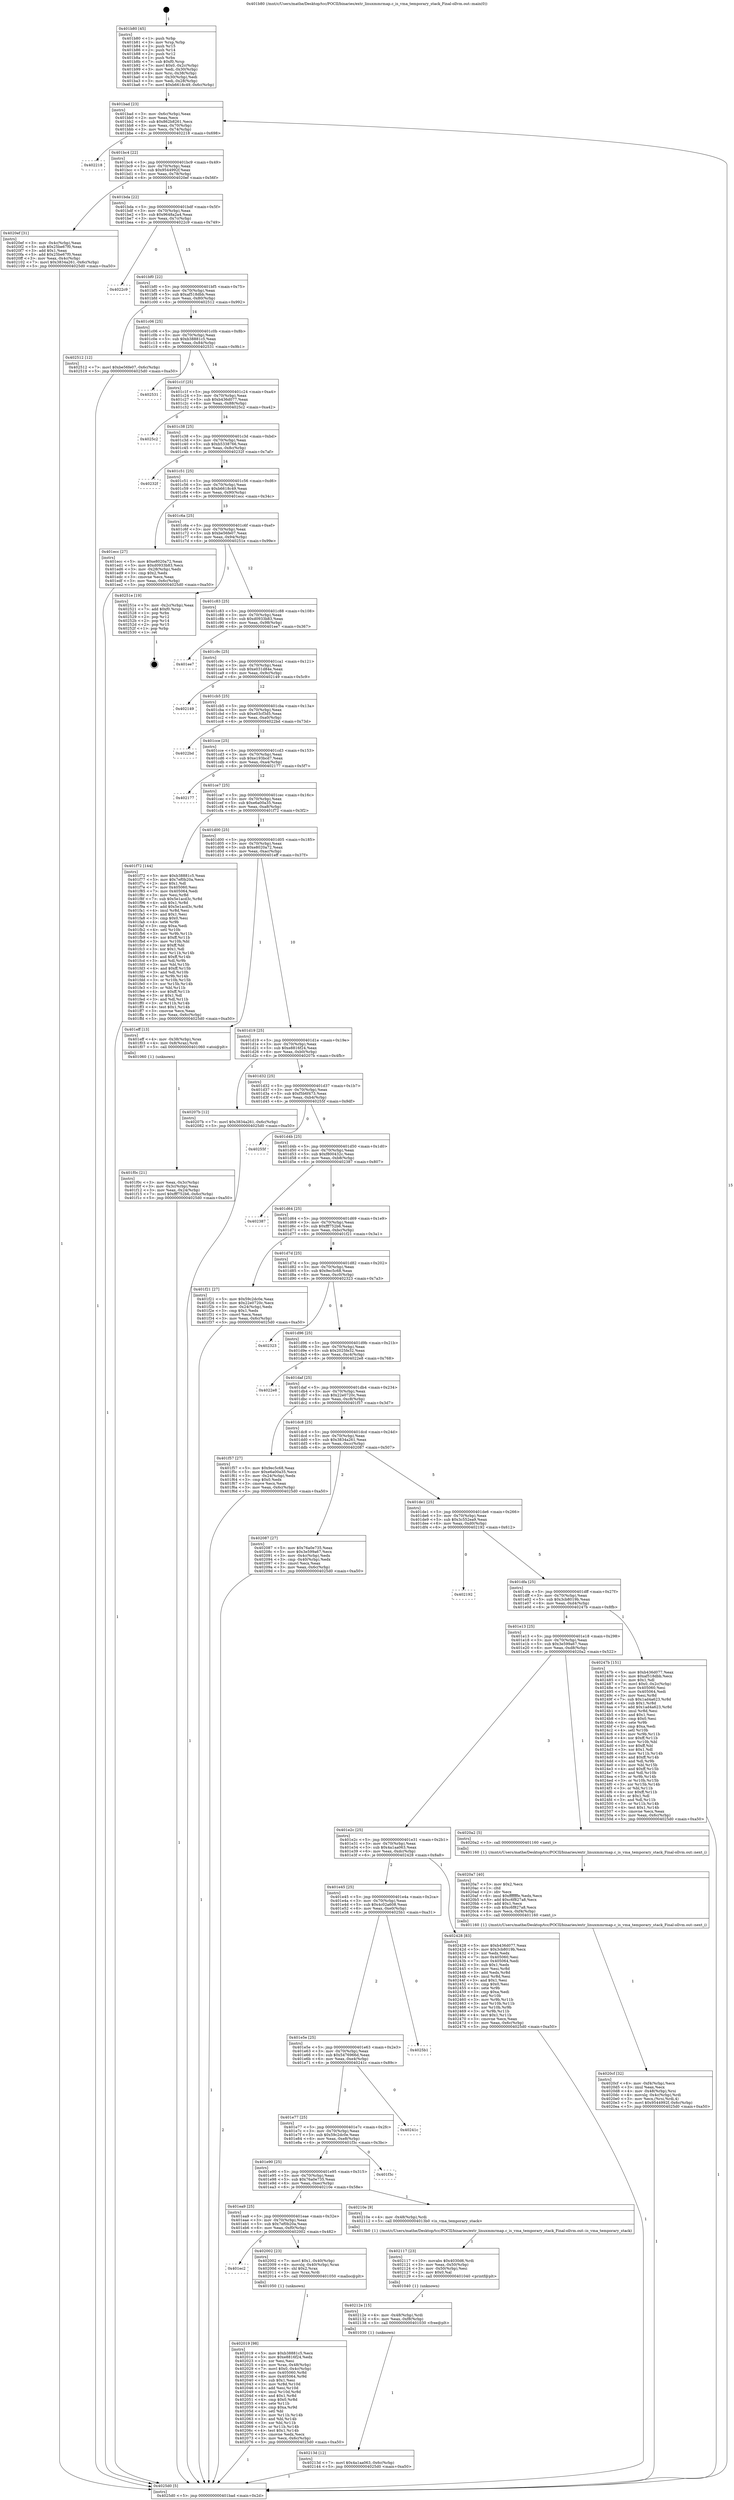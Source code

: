 digraph "0x401b80" {
  label = "0x401b80 (/mnt/c/Users/mathe/Desktop/tcc/POCII/binaries/extr_linuxmmrmap.c_is_vma_temporary_stack_Final-ollvm.out::main(0))"
  labelloc = "t"
  node[shape=record]

  Entry [label="",width=0.3,height=0.3,shape=circle,fillcolor=black,style=filled]
  "0x401bad" [label="{
     0x401bad [23]\l
     | [instrs]\l
     &nbsp;&nbsp;0x401bad \<+3\>: mov -0x6c(%rbp),%eax\l
     &nbsp;&nbsp;0x401bb0 \<+2\>: mov %eax,%ecx\l
     &nbsp;&nbsp;0x401bb2 \<+6\>: sub $0x862b8261,%ecx\l
     &nbsp;&nbsp;0x401bb8 \<+3\>: mov %eax,-0x70(%rbp)\l
     &nbsp;&nbsp;0x401bbb \<+3\>: mov %ecx,-0x74(%rbp)\l
     &nbsp;&nbsp;0x401bbe \<+6\>: je 0000000000402218 \<main+0x698\>\l
  }"]
  "0x402218" [label="{
     0x402218\l
  }", style=dashed]
  "0x401bc4" [label="{
     0x401bc4 [22]\l
     | [instrs]\l
     &nbsp;&nbsp;0x401bc4 \<+5\>: jmp 0000000000401bc9 \<main+0x49\>\l
     &nbsp;&nbsp;0x401bc9 \<+3\>: mov -0x70(%rbp),%eax\l
     &nbsp;&nbsp;0x401bcc \<+5\>: sub $0x9544992f,%eax\l
     &nbsp;&nbsp;0x401bd1 \<+3\>: mov %eax,-0x78(%rbp)\l
     &nbsp;&nbsp;0x401bd4 \<+6\>: je 00000000004020ef \<main+0x56f\>\l
  }"]
  Exit [label="",width=0.3,height=0.3,shape=circle,fillcolor=black,style=filled,peripheries=2]
  "0x4020ef" [label="{
     0x4020ef [31]\l
     | [instrs]\l
     &nbsp;&nbsp;0x4020ef \<+3\>: mov -0x4c(%rbp),%eax\l
     &nbsp;&nbsp;0x4020f2 \<+5\>: sub $0x25be67f0,%eax\l
     &nbsp;&nbsp;0x4020f7 \<+3\>: add $0x1,%eax\l
     &nbsp;&nbsp;0x4020fa \<+5\>: add $0x25be67f0,%eax\l
     &nbsp;&nbsp;0x4020ff \<+3\>: mov %eax,-0x4c(%rbp)\l
     &nbsp;&nbsp;0x402102 \<+7\>: movl $0x3834a261,-0x6c(%rbp)\l
     &nbsp;&nbsp;0x402109 \<+5\>: jmp 00000000004025d0 \<main+0xa50\>\l
  }"]
  "0x401bda" [label="{
     0x401bda [22]\l
     | [instrs]\l
     &nbsp;&nbsp;0x401bda \<+5\>: jmp 0000000000401bdf \<main+0x5f\>\l
     &nbsp;&nbsp;0x401bdf \<+3\>: mov -0x70(%rbp),%eax\l
     &nbsp;&nbsp;0x401be2 \<+5\>: sub $0x9648a2a4,%eax\l
     &nbsp;&nbsp;0x401be7 \<+3\>: mov %eax,-0x7c(%rbp)\l
     &nbsp;&nbsp;0x401bea \<+6\>: je 00000000004022c9 \<main+0x749\>\l
  }"]
  "0x40213d" [label="{
     0x40213d [12]\l
     | [instrs]\l
     &nbsp;&nbsp;0x40213d \<+7\>: movl $0x4a1aa063,-0x6c(%rbp)\l
     &nbsp;&nbsp;0x402144 \<+5\>: jmp 00000000004025d0 \<main+0xa50\>\l
  }"]
  "0x4022c9" [label="{
     0x4022c9\l
  }", style=dashed]
  "0x401bf0" [label="{
     0x401bf0 [22]\l
     | [instrs]\l
     &nbsp;&nbsp;0x401bf0 \<+5\>: jmp 0000000000401bf5 \<main+0x75\>\l
     &nbsp;&nbsp;0x401bf5 \<+3\>: mov -0x70(%rbp),%eax\l
     &nbsp;&nbsp;0x401bf8 \<+5\>: sub $0xaf518dbb,%eax\l
     &nbsp;&nbsp;0x401bfd \<+3\>: mov %eax,-0x80(%rbp)\l
     &nbsp;&nbsp;0x401c00 \<+6\>: je 0000000000402512 \<main+0x992\>\l
  }"]
  "0x40212e" [label="{
     0x40212e [15]\l
     | [instrs]\l
     &nbsp;&nbsp;0x40212e \<+4\>: mov -0x48(%rbp),%rdi\l
     &nbsp;&nbsp;0x402132 \<+6\>: mov %eax,-0xf8(%rbp)\l
     &nbsp;&nbsp;0x402138 \<+5\>: call 0000000000401030 \<free@plt\>\l
     | [calls]\l
     &nbsp;&nbsp;0x401030 \{1\} (unknown)\l
  }"]
  "0x402512" [label="{
     0x402512 [12]\l
     | [instrs]\l
     &nbsp;&nbsp;0x402512 \<+7\>: movl $0xbe56fe07,-0x6c(%rbp)\l
     &nbsp;&nbsp;0x402519 \<+5\>: jmp 00000000004025d0 \<main+0xa50\>\l
  }"]
  "0x401c06" [label="{
     0x401c06 [25]\l
     | [instrs]\l
     &nbsp;&nbsp;0x401c06 \<+5\>: jmp 0000000000401c0b \<main+0x8b\>\l
     &nbsp;&nbsp;0x401c0b \<+3\>: mov -0x70(%rbp),%eax\l
     &nbsp;&nbsp;0x401c0e \<+5\>: sub $0xb38881c5,%eax\l
     &nbsp;&nbsp;0x401c13 \<+6\>: mov %eax,-0x84(%rbp)\l
     &nbsp;&nbsp;0x401c19 \<+6\>: je 0000000000402531 \<main+0x9b1\>\l
  }"]
  "0x402117" [label="{
     0x402117 [23]\l
     | [instrs]\l
     &nbsp;&nbsp;0x402117 \<+10\>: movabs $0x4030d6,%rdi\l
     &nbsp;&nbsp;0x402121 \<+3\>: mov %eax,-0x50(%rbp)\l
     &nbsp;&nbsp;0x402124 \<+3\>: mov -0x50(%rbp),%esi\l
     &nbsp;&nbsp;0x402127 \<+2\>: mov $0x0,%al\l
     &nbsp;&nbsp;0x402129 \<+5\>: call 0000000000401040 \<printf@plt\>\l
     | [calls]\l
     &nbsp;&nbsp;0x401040 \{1\} (unknown)\l
  }"]
  "0x402531" [label="{
     0x402531\l
  }", style=dashed]
  "0x401c1f" [label="{
     0x401c1f [25]\l
     | [instrs]\l
     &nbsp;&nbsp;0x401c1f \<+5\>: jmp 0000000000401c24 \<main+0xa4\>\l
     &nbsp;&nbsp;0x401c24 \<+3\>: mov -0x70(%rbp),%eax\l
     &nbsp;&nbsp;0x401c27 \<+5\>: sub $0xb436d077,%eax\l
     &nbsp;&nbsp;0x401c2c \<+6\>: mov %eax,-0x88(%rbp)\l
     &nbsp;&nbsp;0x401c32 \<+6\>: je 00000000004025c2 \<main+0xa42\>\l
  }"]
  "0x4020cf" [label="{
     0x4020cf [32]\l
     | [instrs]\l
     &nbsp;&nbsp;0x4020cf \<+6\>: mov -0xf4(%rbp),%ecx\l
     &nbsp;&nbsp;0x4020d5 \<+3\>: imul %eax,%ecx\l
     &nbsp;&nbsp;0x4020d8 \<+4\>: mov -0x48(%rbp),%rsi\l
     &nbsp;&nbsp;0x4020dc \<+4\>: movslq -0x4c(%rbp),%rdi\l
     &nbsp;&nbsp;0x4020e0 \<+3\>: mov %ecx,(%rsi,%rdi,4)\l
     &nbsp;&nbsp;0x4020e3 \<+7\>: movl $0x9544992f,-0x6c(%rbp)\l
     &nbsp;&nbsp;0x4020ea \<+5\>: jmp 00000000004025d0 \<main+0xa50\>\l
  }"]
  "0x4025c2" [label="{
     0x4025c2\l
  }", style=dashed]
  "0x401c38" [label="{
     0x401c38 [25]\l
     | [instrs]\l
     &nbsp;&nbsp;0x401c38 \<+5\>: jmp 0000000000401c3d \<main+0xbd\>\l
     &nbsp;&nbsp;0x401c3d \<+3\>: mov -0x70(%rbp),%eax\l
     &nbsp;&nbsp;0x401c40 \<+5\>: sub $0xb5338766,%eax\l
     &nbsp;&nbsp;0x401c45 \<+6\>: mov %eax,-0x8c(%rbp)\l
     &nbsp;&nbsp;0x401c4b \<+6\>: je 000000000040232f \<main+0x7af\>\l
  }"]
  "0x4020a7" [label="{
     0x4020a7 [40]\l
     | [instrs]\l
     &nbsp;&nbsp;0x4020a7 \<+5\>: mov $0x2,%ecx\l
     &nbsp;&nbsp;0x4020ac \<+1\>: cltd\l
     &nbsp;&nbsp;0x4020ad \<+2\>: idiv %ecx\l
     &nbsp;&nbsp;0x4020af \<+6\>: imul $0xfffffffe,%edx,%ecx\l
     &nbsp;&nbsp;0x4020b5 \<+6\>: add $0xc6f827a8,%ecx\l
     &nbsp;&nbsp;0x4020bb \<+3\>: add $0x1,%ecx\l
     &nbsp;&nbsp;0x4020be \<+6\>: sub $0xc6f827a8,%ecx\l
     &nbsp;&nbsp;0x4020c4 \<+6\>: mov %ecx,-0xf4(%rbp)\l
     &nbsp;&nbsp;0x4020ca \<+5\>: call 0000000000401160 \<next_i\>\l
     | [calls]\l
     &nbsp;&nbsp;0x401160 \{1\} (/mnt/c/Users/mathe/Desktop/tcc/POCII/binaries/extr_linuxmmrmap.c_is_vma_temporary_stack_Final-ollvm.out::next_i)\l
  }"]
  "0x40232f" [label="{
     0x40232f\l
  }", style=dashed]
  "0x401c51" [label="{
     0x401c51 [25]\l
     | [instrs]\l
     &nbsp;&nbsp;0x401c51 \<+5\>: jmp 0000000000401c56 \<main+0xd6\>\l
     &nbsp;&nbsp;0x401c56 \<+3\>: mov -0x70(%rbp),%eax\l
     &nbsp;&nbsp;0x401c59 \<+5\>: sub $0xb6618c49,%eax\l
     &nbsp;&nbsp;0x401c5e \<+6\>: mov %eax,-0x90(%rbp)\l
     &nbsp;&nbsp;0x401c64 \<+6\>: je 0000000000401ecc \<main+0x34c\>\l
  }"]
  "0x402019" [label="{
     0x402019 [98]\l
     | [instrs]\l
     &nbsp;&nbsp;0x402019 \<+5\>: mov $0xb38881c5,%ecx\l
     &nbsp;&nbsp;0x40201e \<+5\>: mov $0xe8816f24,%edx\l
     &nbsp;&nbsp;0x402023 \<+2\>: xor %esi,%esi\l
     &nbsp;&nbsp;0x402025 \<+4\>: mov %rax,-0x48(%rbp)\l
     &nbsp;&nbsp;0x402029 \<+7\>: movl $0x0,-0x4c(%rbp)\l
     &nbsp;&nbsp;0x402030 \<+8\>: mov 0x405060,%r8d\l
     &nbsp;&nbsp;0x402038 \<+8\>: mov 0x405064,%r9d\l
     &nbsp;&nbsp;0x402040 \<+3\>: sub $0x1,%esi\l
     &nbsp;&nbsp;0x402043 \<+3\>: mov %r8d,%r10d\l
     &nbsp;&nbsp;0x402046 \<+3\>: add %esi,%r10d\l
     &nbsp;&nbsp;0x402049 \<+4\>: imul %r10d,%r8d\l
     &nbsp;&nbsp;0x40204d \<+4\>: and $0x1,%r8d\l
     &nbsp;&nbsp;0x402051 \<+4\>: cmp $0x0,%r8d\l
     &nbsp;&nbsp;0x402055 \<+4\>: sete %r11b\l
     &nbsp;&nbsp;0x402059 \<+4\>: cmp $0xa,%r9d\l
     &nbsp;&nbsp;0x40205d \<+3\>: setl %bl\l
     &nbsp;&nbsp;0x402060 \<+3\>: mov %r11b,%r14b\l
     &nbsp;&nbsp;0x402063 \<+3\>: and %bl,%r14b\l
     &nbsp;&nbsp;0x402066 \<+3\>: xor %bl,%r11b\l
     &nbsp;&nbsp;0x402069 \<+3\>: or %r11b,%r14b\l
     &nbsp;&nbsp;0x40206c \<+4\>: test $0x1,%r14b\l
     &nbsp;&nbsp;0x402070 \<+3\>: cmovne %edx,%ecx\l
     &nbsp;&nbsp;0x402073 \<+3\>: mov %ecx,-0x6c(%rbp)\l
     &nbsp;&nbsp;0x402076 \<+5\>: jmp 00000000004025d0 \<main+0xa50\>\l
  }"]
  "0x401ecc" [label="{
     0x401ecc [27]\l
     | [instrs]\l
     &nbsp;&nbsp;0x401ecc \<+5\>: mov $0xe8020a72,%eax\l
     &nbsp;&nbsp;0x401ed1 \<+5\>: mov $0xd0933b83,%ecx\l
     &nbsp;&nbsp;0x401ed6 \<+3\>: mov -0x28(%rbp),%edx\l
     &nbsp;&nbsp;0x401ed9 \<+3\>: cmp $0x2,%edx\l
     &nbsp;&nbsp;0x401edc \<+3\>: cmovne %ecx,%eax\l
     &nbsp;&nbsp;0x401edf \<+3\>: mov %eax,-0x6c(%rbp)\l
     &nbsp;&nbsp;0x401ee2 \<+5\>: jmp 00000000004025d0 \<main+0xa50\>\l
  }"]
  "0x401c6a" [label="{
     0x401c6a [25]\l
     | [instrs]\l
     &nbsp;&nbsp;0x401c6a \<+5\>: jmp 0000000000401c6f \<main+0xef\>\l
     &nbsp;&nbsp;0x401c6f \<+3\>: mov -0x70(%rbp),%eax\l
     &nbsp;&nbsp;0x401c72 \<+5\>: sub $0xbe56fe07,%eax\l
     &nbsp;&nbsp;0x401c77 \<+6\>: mov %eax,-0x94(%rbp)\l
     &nbsp;&nbsp;0x401c7d \<+6\>: je 000000000040251e \<main+0x99e\>\l
  }"]
  "0x4025d0" [label="{
     0x4025d0 [5]\l
     | [instrs]\l
     &nbsp;&nbsp;0x4025d0 \<+5\>: jmp 0000000000401bad \<main+0x2d\>\l
  }"]
  "0x401b80" [label="{
     0x401b80 [45]\l
     | [instrs]\l
     &nbsp;&nbsp;0x401b80 \<+1\>: push %rbp\l
     &nbsp;&nbsp;0x401b81 \<+3\>: mov %rsp,%rbp\l
     &nbsp;&nbsp;0x401b84 \<+2\>: push %r15\l
     &nbsp;&nbsp;0x401b86 \<+2\>: push %r14\l
     &nbsp;&nbsp;0x401b88 \<+2\>: push %r12\l
     &nbsp;&nbsp;0x401b8a \<+1\>: push %rbx\l
     &nbsp;&nbsp;0x401b8b \<+7\>: sub $0xf0,%rsp\l
     &nbsp;&nbsp;0x401b92 \<+7\>: movl $0x0,-0x2c(%rbp)\l
     &nbsp;&nbsp;0x401b99 \<+3\>: mov %edi,-0x30(%rbp)\l
     &nbsp;&nbsp;0x401b9c \<+4\>: mov %rsi,-0x38(%rbp)\l
     &nbsp;&nbsp;0x401ba0 \<+3\>: mov -0x30(%rbp),%edi\l
     &nbsp;&nbsp;0x401ba3 \<+3\>: mov %edi,-0x28(%rbp)\l
     &nbsp;&nbsp;0x401ba6 \<+7\>: movl $0xb6618c49,-0x6c(%rbp)\l
  }"]
  "0x401ec2" [label="{
     0x401ec2\l
  }", style=dashed]
  "0x40251e" [label="{
     0x40251e [19]\l
     | [instrs]\l
     &nbsp;&nbsp;0x40251e \<+3\>: mov -0x2c(%rbp),%eax\l
     &nbsp;&nbsp;0x402521 \<+7\>: add $0xf0,%rsp\l
     &nbsp;&nbsp;0x402528 \<+1\>: pop %rbx\l
     &nbsp;&nbsp;0x402529 \<+2\>: pop %r12\l
     &nbsp;&nbsp;0x40252b \<+2\>: pop %r14\l
     &nbsp;&nbsp;0x40252d \<+2\>: pop %r15\l
     &nbsp;&nbsp;0x40252f \<+1\>: pop %rbp\l
     &nbsp;&nbsp;0x402530 \<+1\>: ret\l
  }"]
  "0x401c83" [label="{
     0x401c83 [25]\l
     | [instrs]\l
     &nbsp;&nbsp;0x401c83 \<+5\>: jmp 0000000000401c88 \<main+0x108\>\l
     &nbsp;&nbsp;0x401c88 \<+3\>: mov -0x70(%rbp),%eax\l
     &nbsp;&nbsp;0x401c8b \<+5\>: sub $0xd0933b83,%eax\l
     &nbsp;&nbsp;0x401c90 \<+6\>: mov %eax,-0x98(%rbp)\l
     &nbsp;&nbsp;0x401c96 \<+6\>: je 0000000000401ee7 \<main+0x367\>\l
  }"]
  "0x402002" [label="{
     0x402002 [23]\l
     | [instrs]\l
     &nbsp;&nbsp;0x402002 \<+7\>: movl $0x1,-0x40(%rbp)\l
     &nbsp;&nbsp;0x402009 \<+4\>: movslq -0x40(%rbp),%rax\l
     &nbsp;&nbsp;0x40200d \<+4\>: shl $0x2,%rax\l
     &nbsp;&nbsp;0x402011 \<+3\>: mov %rax,%rdi\l
     &nbsp;&nbsp;0x402014 \<+5\>: call 0000000000401050 \<malloc@plt\>\l
     | [calls]\l
     &nbsp;&nbsp;0x401050 \{1\} (unknown)\l
  }"]
  "0x401ee7" [label="{
     0x401ee7\l
  }", style=dashed]
  "0x401c9c" [label="{
     0x401c9c [25]\l
     | [instrs]\l
     &nbsp;&nbsp;0x401c9c \<+5\>: jmp 0000000000401ca1 \<main+0x121\>\l
     &nbsp;&nbsp;0x401ca1 \<+3\>: mov -0x70(%rbp),%eax\l
     &nbsp;&nbsp;0x401ca4 \<+5\>: sub $0xe031d84e,%eax\l
     &nbsp;&nbsp;0x401ca9 \<+6\>: mov %eax,-0x9c(%rbp)\l
     &nbsp;&nbsp;0x401caf \<+6\>: je 0000000000402149 \<main+0x5c9\>\l
  }"]
  "0x401ea9" [label="{
     0x401ea9 [25]\l
     | [instrs]\l
     &nbsp;&nbsp;0x401ea9 \<+5\>: jmp 0000000000401eae \<main+0x32e\>\l
     &nbsp;&nbsp;0x401eae \<+3\>: mov -0x70(%rbp),%eax\l
     &nbsp;&nbsp;0x401eb1 \<+5\>: sub $0x7ef0b20a,%eax\l
     &nbsp;&nbsp;0x401eb6 \<+6\>: mov %eax,-0xf0(%rbp)\l
     &nbsp;&nbsp;0x401ebc \<+6\>: je 0000000000402002 \<main+0x482\>\l
  }"]
  "0x402149" [label="{
     0x402149\l
  }", style=dashed]
  "0x401cb5" [label="{
     0x401cb5 [25]\l
     | [instrs]\l
     &nbsp;&nbsp;0x401cb5 \<+5\>: jmp 0000000000401cba \<main+0x13a\>\l
     &nbsp;&nbsp;0x401cba \<+3\>: mov -0x70(%rbp),%eax\l
     &nbsp;&nbsp;0x401cbd \<+5\>: sub $0xe03cf3d5,%eax\l
     &nbsp;&nbsp;0x401cc2 \<+6\>: mov %eax,-0xa0(%rbp)\l
     &nbsp;&nbsp;0x401cc8 \<+6\>: je 00000000004022bd \<main+0x73d\>\l
  }"]
  "0x40210e" [label="{
     0x40210e [9]\l
     | [instrs]\l
     &nbsp;&nbsp;0x40210e \<+4\>: mov -0x48(%rbp),%rdi\l
     &nbsp;&nbsp;0x402112 \<+5\>: call 00000000004013b0 \<is_vma_temporary_stack\>\l
     | [calls]\l
     &nbsp;&nbsp;0x4013b0 \{1\} (/mnt/c/Users/mathe/Desktop/tcc/POCII/binaries/extr_linuxmmrmap.c_is_vma_temporary_stack_Final-ollvm.out::is_vma_temporary_stack)\l
  }"]
  "0x4022bd" [label="{
     0x4022bd\l
  }", style=dashed]
  "0x401cce" [label="{
     0x401cce [25]\l
     | [instrs]\l
     &nbsp;&nbsp;0x401cce \<+5\>: jmp 0000000000401cd3 \<main+0x153\>\l
     &nbsp;&nbsp;0x401cd3 \<+3\>: mov -0x70(%rbp),%eax\l
     &nbsp;&nbsp;0x401cd6 \<+5\>: sub $0xe193bcd7,%eax\l
     &nbsp;&nbsp;0x401cdb \<+6\>: mov %eax,-0xa4(%rbp)\l
     &nbsp;&nbsp;0x401ce1 \<+6\>: je 0000000000402177 \<main+0x5f7\>\l
  }"]
  "0x401e90" [label="{
     0x401e90 [25]\l
     | [instrs]\l
     &nbsp;&nbsp;0x401e90 \<+5\>: jmp 0000000000401e95 \<main+0x315\>\l
     &nbsp;&nbsp;0x401e95 \<+3\>: mov -0x70(%rbp),%eax\l
     &nbsp;&nbsp;0x401e98 \<+5\>: sub $0x76a0e735,%eax\l
     &nbsp;&nbsp;0x401e9d \<+6\>: mov %eax,-0xec(%rbp)\l
     &nbsp;&nbsp;0x401ea3 \<+6\>: je 000000000040210e \<main+0x58e\>\l
  }"]
  "0x402177" [label="{
     0x402177\l
  }", style=dashed]
  "0x401ce7" [label="{
     0x401ce7 [25]\l
     | [instrs]\l
     &nbsp;&nbsp;0x401ce7 \<+5\>: jmp 0000000000401cec \<main+0x16c\>\l
     &nbsp;&nbsp;0x401cec \<+3\>: mov -0x70(%rbp),%eax\l
     &nbsp;&nbsp;0x401cef \<+5\>: sub $0xe6a00a35,%eax\l
     &nbsp;&nbsp;0x401cf4 \<+6\>: mov %eax,-0xa8(%rbp)\l
     &nbsp;&nbsp;0x401cfa \<+6\>: je 0000000000401f72 \<main+0x3f2\>\l
  }"]
  "0x401f3c" [label="{
     0x401f3c\l
  }", style=dashed]
  "0x401f72" [label="{
     0x401f72 [144]\l
     | [instrs]\l
     &nbsp;&nbsp;0x401f72 \<+5\>: mov $0xb38881c5,%eax\l
     &nbsp;&nbsp;0x401f77 \<+5\>: mov $0x7ef0b20a,%ecx\l
     &nbsp;&nbsp;0x401f7c \<+2\>: mov $0x1,%dl\l
     &nbsp;&nbsp;0x401f7e \<+7\>: mov 0x405060,%esi\l
     &nbsp;&nbsp;0x401f85 \<+7\>: mov 0x405064,%edi\l
     &nbsp;&nbsp;0x401f8c \<+3\>: mov %esi,%r8d\l
     &nbsp;&nbsp;0x401f8f \<+7\>: sub $0x5e1acd3c,%r8d\l
     &nbsp;&nbsp;0x401f96 \<+4\>: sub $0x1,%r8d\l
     &nbsp;&nbsp;0x401f9a \<+7\>: add $0x5e1acd3c,%r8d\l
     &nbsp;&nbsp;0x401fa1 \<+4\>: imul %r8d,%esi\l
     &nbsp;&nbsp;0x401fa5 \<+3\>: and $0x1,%esi\l
     &nbsp;&nbsp;0x401fa8 \<+3\>: cmp $0x0,%esi\l
     &nbsp;&nbsp;0x401fab \<+4\>: sete %r9b\l
     &nbsp;&nbsp;0x401faf \<+3\>: cmp $0xa,%edi\l
     &nbsp;&nbsp;0x401fb2 \<+4\>: setl %r10b\l
     &nbsp;&nbsp;0x401fb6 \<+3\>: mov %r9b,%r11b\l
     &nbsp;&nbsp;0x401fb9 \<+4\>: xor $0xff,%r11b\l
     &nbsp;&nbsp;0x401fbd \<+3\>: mov %r10b,%bl\l
     &nbsp;&nbsp;0x401fc0 \<+3\>: xor $0xff,%bl\l
     &nbsp;&nbsp;0x401fc3 \<+3\>: xor $0x1,%dl\l
     &nbsp;&nbsp;0x401fc6 \<+3\>: mov %r11b,%r14b\l
     &nbsp;&nbsp;0x401fc9 \<+4\>: and $0xff,%r14b\l
     &nbsp;&nbsp;0x401fcd \<+3\>: and %dl,%r9b\l
     &nbsp;&nbsp;0x401fd0 \<+3\>: mov %bl,%r15b\l
     &nbsp;&nbsp;0x401fd3 \<+4\>: and $0xff,%r15b\l
     &nbsp;&nbsp;0x401fd7 \<+3\>: and %dl,%r10b\l
     &nbsp;&nbsp;0x401fda \<+3\>: or %r9b,%r14b\l
     &nbsp;&nbsp;0x401fdd \<+3\>: or %r10b,%r15b\l
     &nbsp;&nbsp;0x401fe0 \<+3\>: xor %r15b,%r14b\l
     &nbsp;&nbsp;0x401fe3 \<+3\>: or %bl,%r11b\l
     &nbsp;&nbsp;0x401fe6 \<+4\>: xor $0xff,%r11b\l
     &nbsp;&nbsp;0x401fea \<+3\>: or $0x1,%dl\l
     &nbsp;&nbsp;0x401fed \<+3\>: and %dl,%r11b\l
     &nbsp;&nbsp;0x401ff0 \<+3\>: or %r11b,%r14b\l
     &nbsp;&nbsp;0x401ff3 \<+4\>: test $0x1,%r14b\l
     &nbsp;&nbsp;0x401ff7 \<+3\>: cmovne %ecx,%eax\l
     &nbsp;&nbsp;0x401ffa \<+3\>: mov %eax,-0x6c(%rbp)\l
     &nbsp;&nbsp;0x401ffd \<+5\>: jmp 00000000004025d0 \<main+0xa50\>\l
  }"]
  "0x401d00" [label="{
     0x401d00 [25]\l
     | [instrs]\l
     &nbsp;&nbsp;0x401d00 \<+5\>: jmp 0000000000401d05 \<main+0x185\>\l
     &nbsp;&nbsp;0x401d05 \<+3\>: mov -0x70(%rbp),%eax\l
     &nbsp;&nbsp;0x401d08 \<+5\>: sub $0xe8020a72,%eax\l
     &nbsp;&nbsp;0x401d0d \<+6\>: mov %eax,-0xac(%rbp)\l
     &nbsp;&nbsp;0x401d13 \<+6\>: je 0000000000401eff \<main+0x37f\>\l
  }"]
  "0x401e77" [label="{
     0x401e77 [25]\l
     | [instrs]\l
     &nbsp;&nbsp;0x401e77 \<+5\>: jmp 0000000000401e7c \<main+0x2fc\>\l
     &nbsp;&nbsp;0x401e7c \<+3\>: mov -0x70(%rbp),%eax\l
     &nbsp;&nbsp;0x401e7f \<+5\>: sub $0x59c2dc0e,%eax\l
     &nbsp;&nbsp;0x401e84 \<+6\>: mov %eax,-0xe8(%rbp)\l
     &nbsp;&nbsp;0x401e8a \<+6\>: je 0000000000401f3c \<main+0x3bc\>\l
  }"]
  "0x401eff" [label="{
     0x401eff [13]\l
     | [instrs]\l
     &nbsp;&nbsp;0x401eff \<+4\>: mov -0x38(%rbp),%rax\l
     &nbsp;&nbsp;0x401f03 \<+4\>: mov 0x8(%rax),%rdi\l
     &nbsp;&nbsp;0x401f07 \<+5\>: call 0000000000401060 \<atoi@plt\>\l
     | [calls]\l
     &nbsp;&nbsp;0x401060 \{1\} (unknown)\l
  }"]
  "0x401d19" [label="{
     0x401d19 [25]\l
     | [instrs]\l
     &nbsp;&nbsp;0x401d19 \<+5\>: jmp 0000000000401d1e \<main+0x19e\>\l
     &nbsp;&nbsp;0x401d1e \<+3\>: mov -0x70(%rbp),%eax\l
     &nbsp;&nbsp;0x401d21 \<+5\>: sub $0xe8816f24,%eax\l
     &nbsp;&nbsp;0x401d26 \<+6\>: mov %eax,-0xb0(%rbp)\l
     &nbsp;&nbsp;0x401d2c \<+6\>: je 000000000040207b \<main+0x4fb\>\l
  }"]
  "0x401f0c" [label="{
     0x401f0c [21]\l
     | [instrs]\l
     &nbsp;&nbsp;0x401f0c \<+3\>: mov %eax,-0x3c(%rbp)\l
     &nbsp;&nbsp;0x401f0f \<+3\>: mov -0x3c(%rbp),%eax\l
     &nbsp;&nbsp;0x401f12 \<+3\>: mov %eax,-0x24(%rbp)\l
     &nbsp;&nbsp;0x401f15 \<+7\>: movl $0xfff752b6,-0x6c(%rbp)\l
     &nbsp;&nbsp;0x401f1c \<+5\>: jmp 00000000004025d0 \<main+0xa50\>\l
  }"]
  "0x40241c" [label="{
     0x40241c\l
  }", style=dashed]
  "0x40207b" [label="{
     0x40207b [12]\l
     | [instrs]\l
     &nbsp;&nbsp;0x40207b \<+7\>: movl $0x3834a261,-0x6c(%rbp)\l
     &nbsp;&nbsp;0x402082 \<+5\>: jmp 00000000004025d0 \<main+0xa50\>\l
  }"]
  "0x401d32" [label="{
     0x401d32 [25]\l
     | [instrs]\l
     &nbsp;&nbsp;0x401d32 \<+5\>: jmp 0000000000401d37 \<main+0x1b7\>\l
     &nbsp;&nbsp;0x401d37 \<+3\>: mov -0x70(%rbp),%eax\l
     &nbsp;&nbsp;0x401d3a \<+5\>: sub $0xf5b6f473,%eax\l
     &nbsp;&nbsp;0x401d3f \<+6\>: mov %eax,-0xb4(%rbp)\l
     &nbsp;&nbsp;0x401d45 \<+6\>: je 000000000040255f \<main+0x9df\>\l
  }"]
  "0x401e5e" [label="{
     0x401e5e [25]\l
     | [instrs]\l
     &nbsp;&nbsp;0x401e5e \<+5\>: jmp 0000000000401e63 \<main+0x2e3\>\l
     &nbsp;&nbsp;0x401e63 \<+3\>: mov -0x70(%rbp),%eax\l
     &nbsp;&nbsp;0x401e66 \<+5\>: sub $0x5476966d,%eax\l
     &nbsp;&nbsp;0x401e6b \<+6\>: mov %eax,-0xe4(%rbp)\l
     &nbsp;&nbsp;0x401e71 \<+6\>: je 000000000040241c \<main+0x89c\>\l
  }"]
  "0x40255f" [label="{
     0x40255f\l
  }", style=dashed]
  "0x401d4b" [label="{
     0x401d4b [25]\l
     | [instrs]\l
     &nbsp;&nbsp;0x401d4b \<+5\>: jmp 0000000000401d50 \<main+0x1d0\>\l
     &nbsp;&nbsp;0x401d50 \<+3\>: mov -0x70(%rbp),%eax\l
     &nbsp;&nbsp;0x401d53 \<+5\>: sub $0xf800432c,%eax\l
     &nbsp;&nbsp;0x401d58 \<+6\>: mov %eax,-0xb8(%rbp)\l
     &nbsp;&nbsp;0x401d5e \<+6\>: je 0000000000402387 \<main+0x807\>\l
  }"]
  "0x4025b1" [label="{
     0x4025b1\l
  }", style=dashed]
  "0x402387" [label="{
     0x402387\l
  }", style=dashed]
  "0x401d64" [label="{
     0x401d64 [25]\l
     | [instrs]\l
     &nbsp;&nbsp;0x401d64 \<+5\>: jmp 0000000000401d69 \<main+0x1e9\>\l
     &nbsp;&nbsp;0x401d69 \<+3\>: mov -0x70(%rbp),%eax\l
     &nbsp;&nbsp;0x401d6c \<+5\>: sub $0xfff752b6,%eax\l
     &nbsp;&nbsp;0x401d71 \<+6\>: mov %eax,-0xbc(%rbp)\l
     &nbsp;&nbsp;0x401d77 \<+6\>: je 0000000000401f21 \<main+0x3a1\>\l
  }"]
  "0x401e45" [label="{
     0x401e45 [25]\l
     | [instrs]\l
     &nbsp;&nbsp;0x401e45 \<+5\>: jmp 0000000000401e4a \<main+0x2ca\>\l
     &nbsp;&nbsp;0x401e4a \<+3\>: mov -0x70(%rbp),%eax\l
     &nbsp;&nbsp;0x401e4d \<+5\>: sub $0x4c02a608,%eax\l
     &nbsp;&nbsp;0x401e52 \<+6\>: mov %eax,-0xe0(%rbp)\l
     &nbsp;&nbsp;0x401e58 \<+6\>: je 00000000004025b1 \<main+0xa31\>\l
  }"]
  "0x401f21" [label="{
     0x401f21 [27]\l
     | [instrs]\l
     &nbsp;&nbsp;0x401f21 \<+5\>: mov $0x59c2dc0e,%eax\l
     &nbsp;&nbsp;0x401f26 \<+5\>: mov $0x22e0720c,%ecx\l
     &nbsp;&nbsp;0x401f2b \<+3\>: mov -0x24(%rbp),%edx\l
     &nbsp;&nbsp;0x401f2e \<+3\>: cmp $0x1,%edx\l
     &nbsp;&nbsp;0x401f31 \<+3\>: cmovl %ecx,%eax\l
     &nbsp;&nbsp;0x401f34 \<+3\>: mov %eax,-0x6c(%rbp)\l
     &nbsp;&nbsp;0x401f37 \<+5\>: jmp 00000000004025d0 \<main+0xa50\>\l
  }"]
  "0x401d7d" [label="{
     0x401d7d [25]\l
     | [instrs]\l
     &nbsp;&nbsp;0x401d7d \<+5\>: jmp 0000000000401d82 \<main+0x202\>\l
     &nbsp;&nbsp;0x401d82 \<+3\>: mov -0x70(%rbp),%eax\l
     &nbsp;&nbsp;0x401d85 \<+5\>: sub $0x9ec5c68,%eax\l
     &nbsp;&nbsp;0x401d8a \<+6\>: mov %eax,-0xc0(%rbp)\l
     &nbsp;&nbsp;0x401d90 \<+6\>: je 0000000000402323 \<main+0x7a3\>\l
  }"]
  "0x402428" [label="{
     0x402428 [83]\l
     | [instrs]\l
     &nbsp;&nbsp;0x402428 \<+5\>: mov $0xb436d077,%eax\l
     &nbsp;&nbsp;0x40242d \<+5\>: mov $0x3cb8019b,%ecx\l
     &nbsp;&nbsp;0x402432 \<+2\>: xor %edx,%edx\l
     &nbsp;&nbsp;0x402434 \<+7\>: mov 0x405060,%esi\l
     &nbsp;&nbsp;0x40243b \<+7\>: mov 0x405064,%edi\l
     &nbsp;&nbsp;0x402442 \<+3\>: sub $0x1,%edx\l
     &nbsp;&nbsp;0x402445 \<+3\>: mov %esi,%r8d\l
     &nbsp;&nbsp;0x402448 \<+3\>: add %edx,%r8d\l
     &nbsp;&nbsp;0x40244b \<+4\>: imul %r8d,%esi\l
     &nbsp;&nbsp;0x40244f \<+3\>: and $0x1,%esi\l
     &nbsp;&nbsp;0x402452 \<+3\>: cmp $0x0,%esi\l
     &nbsp;&nbsp;0x402455 \<+4\>: sete %r9b\l
     &nbsp;&nbsp;0x402459 \<+3\>: cmp $0xa,%edi\l
     &nbsp;&nbsp;0x40245c \<+4\>: setl %r10b\l
     &nbsp;&nbsp;0x402460 \<+3\>: mov %r9b,%r11b\l
     &nbsp;&nbsp;0x402463 \<+3\>: and %r10b,%r11b\l
     &nbsp;&nbsp;0x402466 \<+3\>: xor %r10b,%r9b\l
     &nbsp;&nbsp;0x402469 \<+3\>: or %r9b,%r11b\l
     &nbsp;&nbsp;0x40246c \<+4\>: test $0x1,%r11b\l
     &nbsp;&nbsp;0x402470 \<+3\>: cmovne %ecx,%eax\l
     &nbsp;&nbsp;0x402473 \<+3\>: mov %eax,-0x6c(%rbp)\l
     &nbsp;&nbsp;0x402476 \<+5\>: jmp 00000000004025d0 \<main+0xa50\>\l
  }"]
  "0x402323" [label="{
     0x402323\l
  }", style=dashed]
  "0x401d96" [label="{
     0x401d96 [25]\l
     | [instrs]\l
     &nbsp;&nbsp;0x401d96 \<+5\>: jmp 0000000000401d9b \<main+0x21b\>\l
     &nbsp;&nbsp;0x401d9b \<+3\>: mov -0x70(%rbp),%eax\l
     &nbsp;&nbsp;0x401d9e \<+5\>: sub $0x2025fe32,%eax\l
     &nbsp;&nbsp;0x401da3 \<+6\>: mov %eax,-0xc4(%rbp)\l
     &nbsp;&nbsp;0x401da9 \<+6\>: je 00000000004022e8 \<main+0x768\>\l
  }"]
  "0x401e2c" [label="{
     0x401e2c [25]\l
     | [instrs]\l
     &nbsp;&nbsp;0x401e2c \<+5\>: jmp 0000000000401e31 \<main+0x2b1\>\l
     &nbsp;&nbsp;0x401e31 \<+3\>: mov -0x70(%rbp),%eax\l
     &nbsp;&nbsp;0x401e34 \<+5\>: sub $0x4a1aa063,%eax\l
     &nbsp;&nbsp;0x401e39 \<+6\>: mov %eax,-0xdc(%rbp)\l
     &nbsp;&nbsp;0x401e3f \<+6\>: je 0000000000402428 \<main+0x8a8\>\l
  }"]
  "0x4022e8" [label="{
     0x4022e8\l
  }", style=dashed]
  "0x401daf" [label="{
     0x401daf [25]\l
     | [instrs]\l
     &nbsp;&nbsp;0x401daf \<+5\>: jmp 0000000000401db4 \<main+0x234\>\l
     &nbsp;&nbsp;0x401db4 \<+3\>: mov -0x70(%rbp),%eax\l
     &nbsp;&nbsp;0x401db7 \<+5\>: sub $0x22e0720c,%eax\l
     &nbsp;&nbsp;0x401dbc \<+6\>: mov %eax,-0xc8(%rbp)\l
     &nbsp;&nbsp;0x401dc2 \<+6\>: je 0000000000401f57 \<main+0x3d7\>\l
  }"]
  "0x4020a2" [label="{
     0x4020a2 [5]\l
     | [instrs]\l
     &nbsp;&nbsp;0x4020a2 \<+5\>: call 0000000000401160 \<next_i\>\l
     | [calls]\l
     &nbsp;&nbsp;0x401160 \{1\} (/mnt/c/Users/mathe/Desktop/tcc/POCII/binaries/extr_linuxmmrmap.c_is_vma_temporary_stack_Final-ollvm.out::next_i)\l
  }"]
  "0x401f57" [label="{
     0x401f57 [27]\l
     | [instrs]\l
     &nbsp;&nbsp;0x401f57 \<+5\>: mov $0x9ec5c68,%eax\l
     &nbsp;&nbsp;0x401f5c \<+5\>: mov $0xe6a00a35,%ecx\l
     &nbsp;&nbsp;0x401f61 \<+3\>: mov -0x24(%rbp),%edx\l
     &nbsp;&nbsp;0x401f64 \<+3\>: cmp $0x0,%edx\l
     &nbsp;&nbsp;0x401f67 \<+3\>: cmove %ecx,%eax\l
     &nbsp;&nbsp;0x401f6a \<+3\>: mov %eax,-0x6c(%rbp)\l
     &nbsp;&nbsp;0x401f6d \<+5\>: jmp 00000000004025d0 \<main+0xa50\>\l
  }"]
  "0x401dc8" [label="{
     0x401dc8 [25]\l
     | [instrs]\l
     &nbsp;&nbsp;0x401dc8 \<+5\>: jmp 0000000000401dcd \<main+0x24d\>\l
     &nbsp;&nbsp;0x401dcd \<+3\>: mov -0x70(%rbp),%eax\l
     &nbsp;&nbsp;0x401dd0 \<+5\>: sub $0x3834a261,%eax\l
     &nbsp;&nbsp;0x401dd5 \<+6\>: mov %eax,-0xcc(%rbp)\l
     &nbsp;&nbsp;0x401ddb \<+6\>: je 0000000000402087 \<main+0x507\>\l
  }"]
  "0x401e13" [label="{
     0x401e13 [25]\l
     | [instrs]\l
     &nbsp;&nbsp;0x401e13 \<+5\>: jmp 0000000000401e18 \<main+0x298\>\l
     &nbsp;&nbsp;0x401e18 \<+3\>: mov -0x70(%rbp),%eax\l
     &nbsp;&nbsp;0x401e1b \<+5\>: sub $0x3e599a67,%eax\l
     &nbsp;&nbsp;0x401e20 \<+6\>: mov %eax,-0xd8(%rbp)\l
     &nbsp;&nbsp;0x401e26 \<+6\>: je 00000000004020a2 \<main+0x522\>\l
  }"]
  "0x402087" [label="{
     0x402087 [27]\l
     | [instrs]\l
     &nbsp;&nbsp;0x402087 \<+5\>: mov $0x76a0e735,%eax\l
     &nbsp;&nbsp;0x40208c \<+5\>: mov $0x3e599a67,%ecx\l
     &nbsp;&nbsp;0x402091 \<+3\>: mov -0x4c(%rbp),%edx\l
     &nbsp;&nbsp;0x402094 \<+3\>: cmp -0x40(%rbp),%edx\l
     &nbsp;&nbsp;0x402097 \<+3\>: cmovl %ecx,%eax\l
     &nbsp;&nbsp;0x40209a \<+3\>: mov %eax,-0x6c(%rbp)\l
     &nbsp;&nbsp;0x40209d \<+5\>: jmp 00000000004025d0 \<main+0xa50\>\l
  }"]
  "0x401de1" [label="{
     0x401de1 [25]\l
     | [instrs]\l
     &nbsp;&nbsp;0x401de1 \<+5\>: jmp 0000000000401de6 \<main+0x266\>\l
     &nbsp;&nbsp;0x401de6 \<+3\>: mov -0x70(%rbp),%eax\l
     &nbsp;&nbsp;0x401de9 \<+5\>: sub $0x3c552ea9,%eax\l
     &nbsp;&nbsp;0x401dee \<+6\>: mov %eax,-0xd0(%rbp)\l
     &nbsp;&nbsp;0x401df4 \<+6\>: je 0000000000402192 \<main+0x612\>\l
  }"]
  "0x40247b" [label="{
     0x40247b [151]\l
     | [instrs]\l
     &nbsp;&nbsp;0x40247b \<+5\>: mov $0xb436d077,%eax\l
     &nbsp;&nbsp;0x402480 \<+5\>: mov $0xaf518dbb,%ecx\l
     &nbsp;&nbsp;0x402485 \<+2\>: mov $0x1,%dl\l
     &nbsp;&nbsp;0x402487 \<+7\>: movl $0x0,-0x2c(%rbp)\l
     &nbsp;&nbsp;0x40248e \<+7\>: mov 0x405060,%esi\l
     &nbsp;&nbsp;0x402495 \<+7\>: mov 0x405064,%edi\l
     &nbsp;&nbsp;0x40249c \<+3\>: mov %esi,%r8d\l
     &nbsp;&nbsp;0x40249f \<+7\>: sub $0x1ad4a623,%r8d\l
     &nbsp;&nbsp;0x4024a6 \<+4\>: sub $0x1,%r8d\l
     &nbsp;&nbsp;0x4024aa \<+7\>: add $0x1ad4a623,%r8d\l
     &nbsp;&nbsp;0x4024b1 \<+4\>: imul %r8d,%esi\l
     &nbsp;&nbsp;0x4024b5 \<+3\>: and $0x1,%esi\l
     &nbsp;&nbsp;0x4024b8 \<+3\>: cmp $0x0,%esi\l
     &nbsp;&nbsp;0x4024bb \<+4\>: sete %r9b\l
     &nbsp;&nbsp;0x4024bf \<+3\>: cmp $0xa,%edi\l
     &nbsp;&nbsp;0x4024c2 \<+4\>: setl %r10b\l
     &nbsp;&nbsp;0x4024c6 \<+3\>: mov %r9b,%r11b\l
     &nbsp;&nbsp;0x4024c9 \<+4\>: xor $0xff,%r11b\l
     &nbsp;&nbsp;0x4024cd \<+3\>: mov %r10b,%bl\l
     &nbsp;&nbsp;0x4024d0 \<+3\>: xor $0xff,%bl\l
     &nbsp;&nbsp;0x4024d3 \<+3\>: xor $0x1,%dl\l
     &nbsp;&nbsp;0x4024d6 \<+3\>: mov %r11b,%r14b\l
     &nbsp;&nbsp;0x4024d9 \<+4\>: and $0xff,%r14b\l
     &nbsp;&nbsp;0x4024dd \<+3\>: and %dl,%r9b\l
     &nbsp;&nbsp;0x4024e0 \<+3\>: mov %bl,%r15b\l
     &nbsp;&nbsp;0x4024e3 \<+4\>: and $0xff,%r15b\l
     &nbsp;&nbsp;0x4024e7 \<+3\>: and %dl,%r10b\l
     &nbsp;&nbsp;0x4024ea \<+3\>: or %r9b,%r14b\l
     &nbsp;&nbsp;0x4024ed \<+3\>: or %r10b,%r15b\l
     &nbsp;&nbsp;0x4024f0 \<+3\>: xor %r15b,%r14b\l
     &nbsp;&nbsp;0x4024f3 \<+3\>: or %bl,%r11b\l
     &nbsp;&nbsp;0x4024f6 \<+4\>: xor $0xff,%r11b\l
     &nbsp;&nbsp;0x4024fa \<+3\>: or $0x1,%dl\l
     &nbsp;&nbsp;0x4024fd \<+3\>: and %dl,%r11b\l
     &nbsp;&nbsp;0x402500 \<+3\>: or %r11b,%r14b\l
     &nbsp;&nbsp;0x402503 \<+4\>: test $0x1,%r14b\l
     &nbsp;&nbsp;0x402507 \<+3\>: cmovne %ecx,%eax\l
     &nbsp;&nbsp;0x40250a \<+3\>: mov %eax,-0x6c(%rbp)\l
     &nbsp;&nbsp;0x40250d \<+5\>: jmp 00000000004025d0 \<main+0xa50\>\l
  }"]
  "0x402192" [label="{
     0x402192\l
  }", style=dashed]
  "0x401dfa" [label="{
     0x401dfa [25]\l
     | [instrs]\l
     &nbsp;&nbsp;0x401dfa \<+5\>: jmp 0000000000401dff \<main+0x27f\>\l
     &nbsp;&nbsp;0x401dff \<+3\>: mov -0x70(%rbp),%eax\l
     &nbsp;&nbsp;0x401e02 \<+5\>: sub $0x3cb8019b,%eax\l
     &nbsp;&nbsp;0x401e07 \<+6\>: mov %eax,-0xd4(%rbp)\l
     &nbsp;&nbsp;0x401e0d \<+6\>: je 000000000040247b \<main+0x8fb\>\l
  }"]
  Entry -> "0x401b80" [label=" 1"]
  "0x401bad" -> "0x402218" [label=" 0"]
  "0x401bad" -> "0x401bc4" [label=" 16"]
  "0x40251e" -> Exit [label=" 1"]
  "0x401bc4" -> "0x4020ef" [label=" 1"]
  "0x401bc4" -> "0x401bda" [label=" 15"]
  "0x402512" -> "0x4025d0" [label=" 1"]
  "0x401bda" -> "0x4022c9" [label=" 0"]
  "0x401bda" -> "0x401bf0" [label=" 15"]
  "0x40247b" -> "0x4025d0" [label=" 1"]
  "0x401bf0" -> "0x402512" [label=" 1"]
  "0x401bf0" -> "0x401c06" [label=" 14"]
  "0x402428" -> "0x4025d0" [label=" 1"]
  "0x401c06" -> "0x402531" [label=" 0"]
  "0x401c06" -> "0x401c1f" [label=" 14"]
  "0x40213d" -> "0x4025d0" [label=" 1"]
  "0x401c1f" -> "0x4025c2" [label=" 0"]
  "0x401c1f" -> "0x401c38" [label=" 14"]
  "0x40212e" -> "0x40213d" [label=" 1"]
  "0x401c38" -> "0x40232f" [label=" 0"]
  "0x401c38" -> "0x401c51" [label=" 14"]
  "0x402117" -> "0x40212e" [label=" 1"]
  "0x401c51" -> "0x401ecc" [label=" 1"]
  "0x401c51" -> "0x401c6a" [label=" 13"]
  "0x401ecc" -> "0x4025d0" [label=" 1"]
  "0x401b80" -> "0x401bad" [label=" 1"]
  "0x4025d0" -> "0x401bad" [label=" 15"]
  "0x40210e" -> "0x402117" [label=" 1"]
  "0x401c6a" -> "0x40251e" [label=" 1"]
  "0x401c6a" -> "0x401c83" [label=" 12"]
  "0x4020ef" -> "0x4025d0" [label=" 1"]
  "0x401c83" -> "0x401ee7" [label=" 0"]
  "0x401c83" -> "0x401c9c" [label=" 12"]
  "0x4020cf" -> "0x4025d0" [label=" 1"]
  "0x401c9c" -> "0x402149" [label=" 0"]
  "0x401c9c" -> "0x401cb5" [label=" 12"]
  "0x4020a2" -> "0x4020a7" [label=" 1"]
  "0x401cb5" -> "0x4022bd" [label=" 0"]
  "0x401cb5" -> "0x401cce" [label=" 12"]
  "0x402087" -> "0x4025d0" [label=" 2"]
  "0x401cce" -> "0x402177" [label=" 0"]
  "0x401cce" -> "0x401ce7" [label=" 12"]
  "0x402019" -> "0x4025d0" [label=" 1"]
  "0x401ce7" -> "0x401f72" [label=" 1"]
  "0x401ce7" -> "0x401d00" [label=" 11"]
  "0x402002" -> "0x402019" [label=" 1"]
  "0x401d00" -> "0x401eff" [label=" 1"]
  "0x401d00" -> "0x401d19" [label=" 10"]
  "0x401eff" -> "0x401f0c" [label=" 1"]
  "0x401f0c" -> "0x4025d0" [label=" 1"]
  "0x401ea9" -> "0x402002" [label=" 1"]
  "0x401d19" -> "0x40207b" [label=" 1"]
  "0x401d19" -> "0x401d32" [label=" 9"]
  "0x4020a7" -> "0x4020cf" [label=" 1"]
  "0x401d32" -> "0x40255f" [label=" 0"]
  "0x401d32" -> "0x401d4b" [label=" 9"]
  "0x401e90" -> "0x40210e" [label=" 1"]
  "0x401d4b" -> "0x402387" [label=" 0"]
  "0x401d4b" -> "0x401d64" [label=" 9"]
  "0x40207b" -> "0x4025d0" [label=" 1"]
  "0x401d64" -> "0x401f21" [label=" 1"]
  "0x401d64" -> "0x401d7d" [label=" 8"]
  "0x401f21" -> "0x4025d0" [label=" 1"]
  "0x401e77" -> "0x401f3c" [label=" 0"]
  "0x401d7d" -> "0x402323" [label=" 0"]
  "0x401d7d" -> "0x401d96" [label=" 8"]
  "0x401ea9" -> "0x401ec2" [label=" 0"]
  "0x401d96" -> "0x4022e8" [label=" 0"]
  "0x401d96" -> "0x401daf" [label=" 8"]
  "0x401e5e" -> "0x40241c" [label=" 0"]
  "0x401daf" -> "0x401f57" [label=" 1"]
  "0x401daf" -> "0x401dc8" [label=" 7"]
  "0x401f57" -> "0x4025d0" [label=" 1"]
  "0x401f72" -> "0x4025d0" [label=" 1"]
  "0x401e90" -> "0x401ea9" [label=" 1"]
  "0x401dc8" -> "0x402087" [label=" 2"]
  "0x401dc8" -> "0x401de1" [label=" 5"]
  "0x401e45" -> "0x4025b1" [label=" 0"]
  "0x401de1" -> "0x402192" [label=" 0"]
  "0x401de1" -> "0x401dfa" [label=" 5"]
  "0x401e77" -> "0x401e90" [label=" 2"]
  "0x401dfa" -> "0x40247b" [label=" 1"]
  "0x401dfa" -> "0x401e13" [label=" 4"]
  "0x401e45" -> "0x401e5e" [label=" 2"]
  "0x401e13" -> "0x4020a2" [label=" 1"]
  "0x401e13" -> "0x401e2c" [label=" 3"]
  "0x401e5e" -> "0x401e77" [label=" 2"]
  "0x401e2c" -> "0x402428" [label=" 1"]
  "0x401e2c" -> "0x401e45" [label=" 2"]
}
